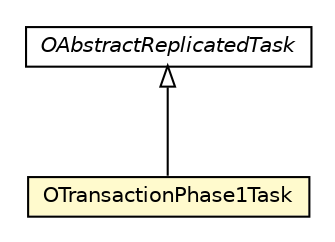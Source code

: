 #!/usr/local/bin/dot
#
# Class diagram 
# Generated by UMLGraph version R5_6-24-gf6e263 (http://www.umlgraph.org/)
#

digraph G {
	edge [fontname="Helvetica",fontsize=10,labelfontname="Helvetica",labelfontsize=10];
	node [fontname="Helvetica",fontsize=10,shape=plaintext];
	nodesep=0.25;
	ranksep=0.5;
	// com.orientechnologies.orient.server.distributed.task.OAbstractReplicatedTask
	c7260028 [label=<<table title="com.orientechnologies.orient.server.distributed.task.OAbstractReplicatedTask" border="0" cellborder="1" cellspacing="0" cellpadding="2" port="p" href="../../task/OAbstractReplicatedTask.html">
		<tr><td><table border="0" cellspacing="0" cellpadding="1">
<tr><td align="center" balign="center"><font face="Helvetica-Oblique"> OAbstractReplicatedTask </font></td></tr>
		</table></td></tr>
		</table>>, URL="../../task/OAbstractReplicatedTask.html", fontname="Helvetica", fontcolor="black", fontsize=10.0];
	// com.orientechnologies.orient.server.distributed.impl.task.OTransactionPhase1Task
	c7260341 [label=<<table title="com.orientechnologies.orient.server.distributed.impl.task.OTransactionPhase1Task" border="0" cellborder="1" cellspacing="0" cellpadding="2" port="p" bgcolor="lemonChiffon" href="./OTransactionPhase1Task.html">
		<tr><td><table border="0" cellspacing="0" cellpadding="1">
<tr><td align="center" balign="center"> OTransactionPhase1Task </td></tr>
		</table></td></tr>
		</table>>, URL="./OTransactionPhase1Task.html", fontname="Helvetica", fontcolor="black", fontsize=10.0];
	//com.orientechnologies.orient.server.distributed.impl.task.OTransactionPhase1Task extends com.orientechnologies.orient.server.distributed.task.OAbstractReplicatedTask
	c7260028:p -> c7260341:p [dir=back,arrowtail=empty];
}

